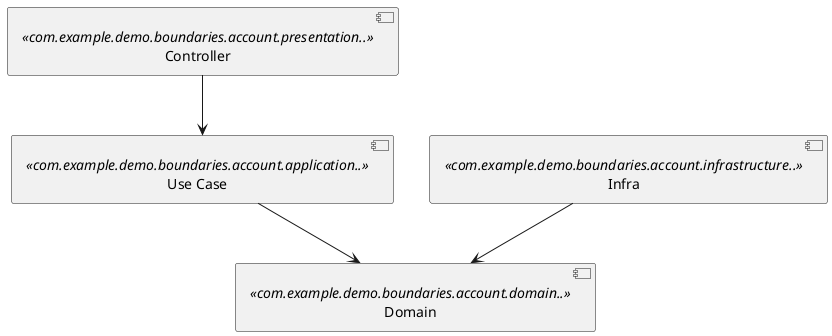 ' Preview with https://plantuml-editor.kkeisuke.com/
@startuml
[Controller] <<com.example.demo.boundaries.account.presentation..>>
[Use Case] <<com.example.demo.boundaries.account.application..>>
[Domain] <<com.example.demo.boundaries.account.domain..>>
[Infra] <<com.example.demo.boundaries.account.infrastructure..>>

[Controller] --> [Use Case]
[Use Case] --> [Domain]
[Infra] --> [Domain]
@enduml